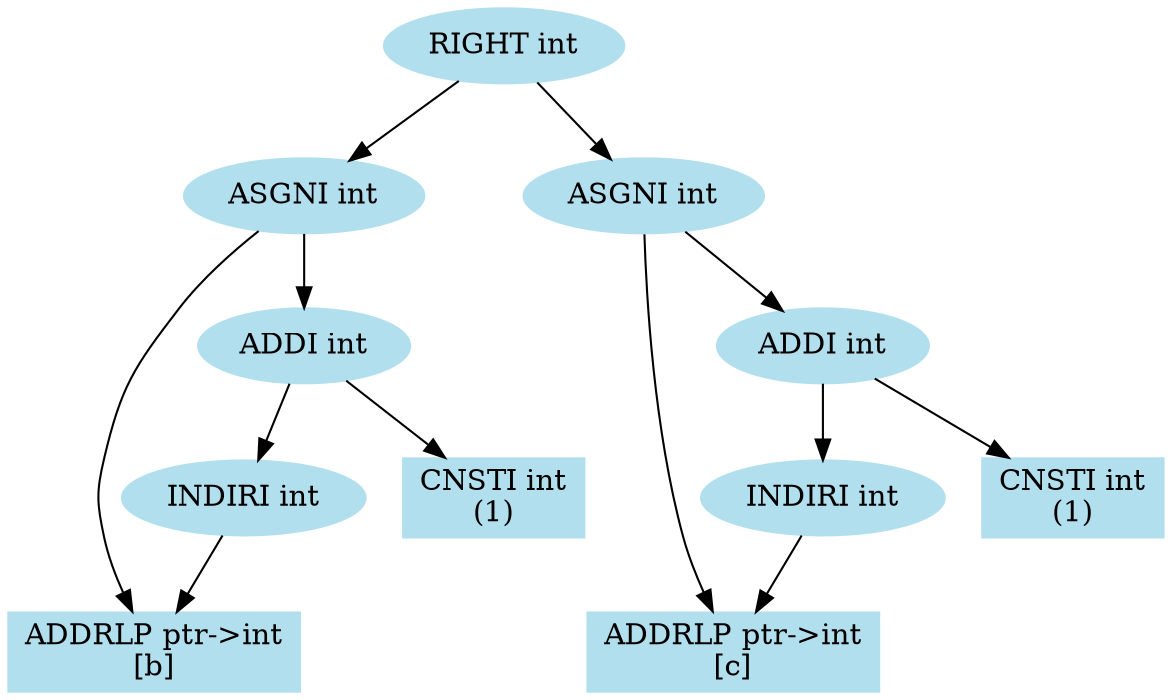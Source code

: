 ////////////////////////////////////////////////////////////////////////////////
// Generate the dot file for drawing semantic structure of statements

// File name: test.c
// Line number: 4
////////////////////////////////////////////////////////////////////////////////

digraph semantic_dag  {
    node [color=lightblue2, style=filled];

    v1 [label="RIGHT int"];
    v2 [label="ASGNI int"];
    v3 [label="ASGNI int"];
    v1 -> v2
    v1 -> v3

    v4 [label="ADDRLP ptr->int\n\[b\]", shape=box];
    v5 [label="ADDI int"];
    v2 -> v4
    v2 -> v5

    v6 [label="ADDRLP ptr->int\n\[c\]", shape=box];
    v7 [label="ADDI int"];
    v3 -> v6
    v3 -> v7

    v8 [label="INDIRI int"];
    v9 [label="CNSTI int\n\(1\)", shape=box];
    v5 -> v8
    v5 -> v9

    v10 [label="INDIRI int"];
    v11 [label="CNSTI int\n\(1\)", shape=box];
    v7 -> v10
    v7 -> v11

    v8 -> v4

    v10 -> v6

}
